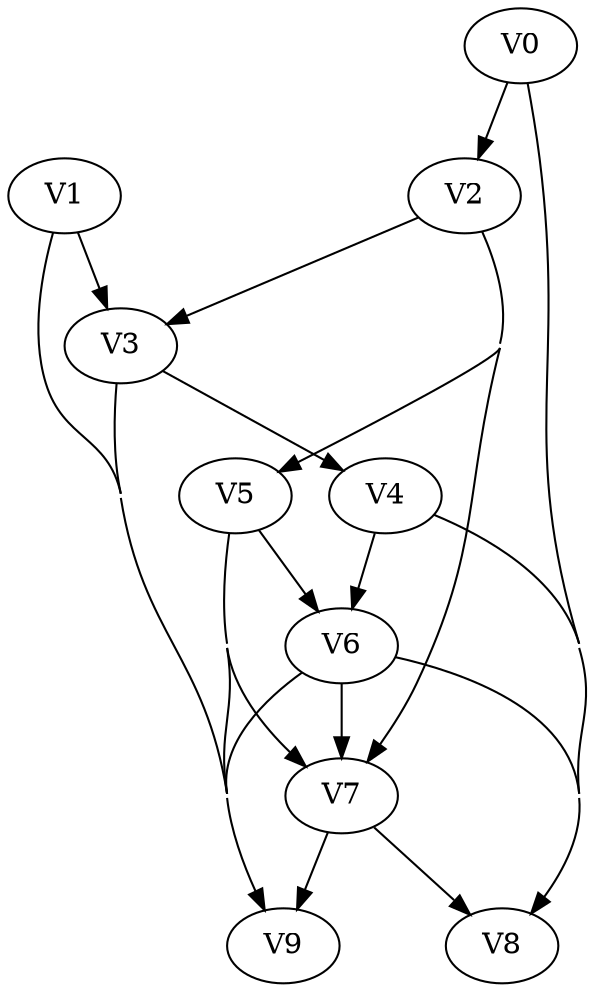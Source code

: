 strict digraph my_dotgraph {
concentrate=True;
V0;
V1;
V2;
V3;
V4;
V5;
V6;
V7;
V8;
V9;
V0 -> V2;
V0 -> V8;
V1 -> V3;
V1 -> V9;
V2 -> V3;
V2 -> V5;
V2 -> V7;
V3 -> V4;
V3 -> V9;
V4 -> V6;
V4 -> V8;
V5 -> V6;
V5 -> V7;
V5 -> V9;
V6 -> V7;
V6 -> V8;
V6 -> V9;
V7 -> V8;
V7 -> V9;
V8 
}